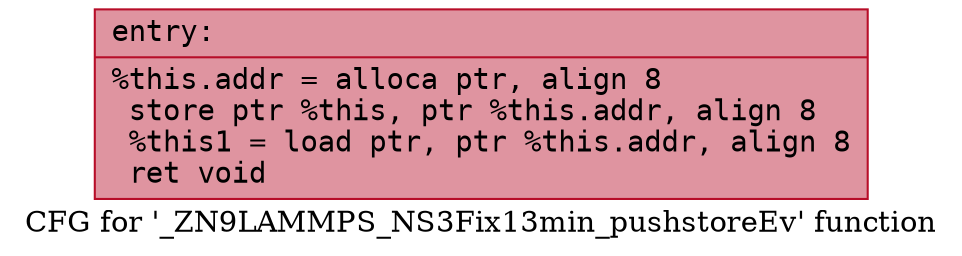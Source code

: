 digraph "CFG for '_ZN9LAMMPS_NS3Fix13min_pushstoreEv' function" {
	label="CFG for '_ZN9LAMMPS_NS3Fix13min_pushstoreEv' function";

	Node0x560f40da6940 [shape=record,color="#b70d28ff", style=filled, fillcolor="#b70d2870" fontname="Courier",label="{entry:\l|  %this.addr = alloca ptr, align 8\l  store ptr %this, ptr %this.addr, align 8\l  %this1 = load ptr, ptr %this.addr, align 8\l  ret void\l}"];
}
